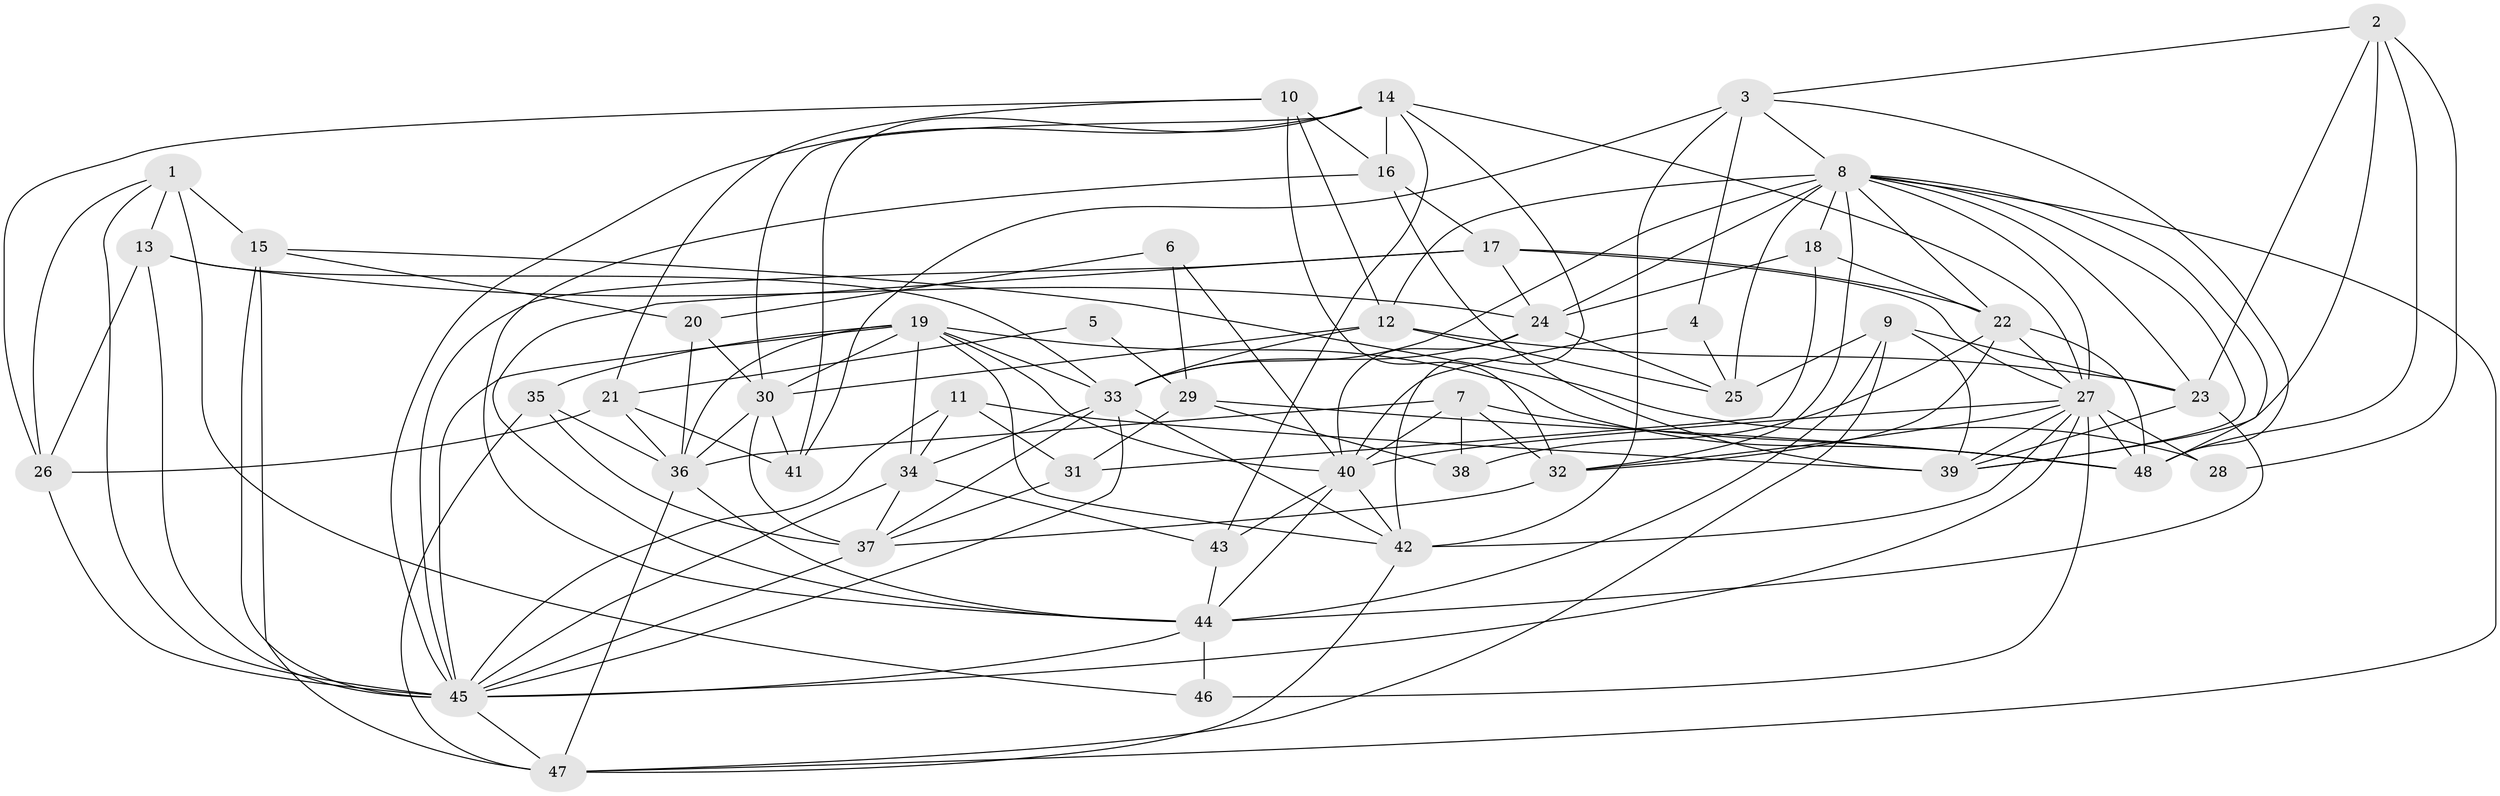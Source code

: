 // original degree distribution, {3: 0.3050847457627119, 4: 0.2542372881355932, 7: 0.03389830508474576, 6: 0.1271186440677966, 2: 0.11016949152542373, 5: 0.1694915254237288}
// Generated by graph-tools (version 1.1) at 2025/37/03/04/25 23:37:05]
// undirected, 48 vertices, 144 edges
graph export_dot {
  node [color=gray90,style=filled];
  1;
  2;
  3;
  4;
  5;
  6;
  7;
  8;
  9;
  10;
  11;
  12;
  13;
  14;
  15;
  16;
  17;
  18;
  19;
  20;
  21;
  22;
  23;
  24;
  25;
  26;
  27;
  28;
  29;
  30;
  31;
  32;
  33;
  34;
  35;
  36;
  37;
  38;
  39;
  40;
  41;
  42;
  43;
  44;
  45;
  46;
  47;
  48;
  1 -- 13 [weight=1.0];
  1 -- 15 [weight=2.0];
  1 -- 26 [weight=1.0];
  1 -- 45 [weight=1.0];
  1 -- 46 [weight=1.0];
  2 -- 3 [weight=1.0];
  2 -- 23 [weight=1.0];
  2 -- 28 [weight=1.0];
  2 -- 39 [weight=1.0];
  2 -- 48 [weight=1.0];
  3 -- 4 [weight=1.0];
  3 -- 8 [weight=1.0];
  3 -- 41 [weight=1.0];
  3 -- 42 [weight=1.0];
  3 -- 48 [weight=1.0];
  4 -- 25 [weight=1.0];
  4 -- 40 [weight=1.0];
  5 -- 21 [weight=1.0];
  5 -- 29 [weight=1.0];
  6 -- 20 [weight=1.0];
  6 -- 29 [weight=1.0];
  6 -- 40 [weight=1.0];
  7 -- 32 [weight=1.0];
  7 -- 36 [weight=1.0];
  7 -- 38 [weight=1.0];
  7 -- 40 [weight=1.0];
  7 -- 48 [weight=2.0];
  8 -- 12 [weight=1.0];
  8 -- 18 [weight=2.0];
  8 -- 22 [weight=1.0];
  8 -- 23 [weight=1.0];
  8 -- 24 [weight=1.0];
  8 -- 25 [weight=1.0];
  8 -- 27 [weight=1.0];
  8 -- 32 [weight=1.0];
  8 -- 33 [weight=1.0];
  8 -- 39 [weight=1.0];
  8 -- 47 [weight=1.0];
  8 -- 48 [weight=1.0];
  9 -- 23 [weight=1.0];
  9 -- 25 [weight=1.0];
  9 -- 39 [weight=1.0];
  9 -- 44 [weight=1.0];
  9 -- 47 [weight=1.0];
  10 -- 12 [weight=1.0];
  10 -- 16 [weight=1.0];
  10 -- 21 [weight=1.0];
  10 -- 26 [weight=1.0];
  10 -- 32 [weight=1.0];
  11 -- 31 [weight=2.0];
  11 -- 34 [weight=1.0];
  11 -- 39 [weight=2.0];
  11 -- 45 [weight=1.0];
  12 -- 23 [weight=1.0];
  12 -- 25 [weight=1.0];
  12 -- 30 [weight=1.0];
  12 -- 33 [weight=1.0];
  13 -- 24 [weight=2.0];
  13 -- 26 [weight=1.0];
  13 -- 33 [weight=2.0];
  13 -- 45 [weight=1.0];
  14 -- 16 [weight=1.0];
  14 -- 27 [weight=1.0];
  14 -- 30 [weight=1.0];
  14 -- 41 [weight=1.0];
  14 -- 42 [weight=1.0];
  14 -- 43 [weight=1.0];
  14 -- 45 [weight=1.0];
  15 -- 20 [weight=1.0];
  15 -- 28 [weight=1.0];
  15 -- 45 [weight=1.0];
  15 -- 47 [weight=1.0];
  16 -- 17 [weight=1.0];
  16 -- 39 [weight=1.0];
  16 -- 44 [weight=1.0];
  17 -- 22 [weight=1.0];
  17 -- 24 [weight=1.0];
  17 -- 27 [weight=1.0];
  17 -- 44 [weight=1.0];
  17 -- 45 [weight=1.0];
  18 -- 22 [weight=1.0];
  18 -- 24 [weight=1.0];
  18 -- 31 [weight=1.0];
  19 -- 30 [weight=2.0];
  19 -- 33 [weight=1.0];
  19 -- 34 [weight=2.0];
  19 -- 35 [weight=1.0];
  19 -- 36 [weight=2.0];
  19 -- 40 [weight=1.0];
  19 -- 42 [weight=1.0];
  19 -- 45 [weight=1.0];
  19 -- 48 [weight=1.0];
  20 -- 30 [weight=1.0];
  20 -- 36 [weight=1.0];
  21 -- 26 [weight=1.0];
  21 -- 36 [weight=1.0];
  21 -- 41 [weight=1.0];
  22 -- 27 [weight=1.0];
  22 -- 32 [weight=1.0];
  22 -- 38 [weight=1.0];
  22 -- 48 [weight=1.0];
  23 -- 39 [weight=1.0];
  23 -- 44 [weight=1.0];
  24 -- 25 [weight=2.0];
  24 -- 33 [weight=1.0];
  24 -- 40 [weight=1.0];
  26 -- 45 [weight=1.0];
  27 -- 28 [weight=1.0];
  27 -- 32 [weight=1.0];
  27 -- 39 [weight=1.0];
  27 -- 40 [weight=1.0];
  27 -- 42 [weight=1.0];
  27 -- 45 [weight=1.0];
  27 -- 46 [weight=1.0];
  27 -- 48 [weight=1.0];
  29 -- 31 [weight=1.0];
  29 -- 38 [weight=1.0];
  29 -- 48 [weight=1.0];
  30 -- 36 [weight=2.0];
  30 -- 37 [weight=1.0];
  30 -- 41 [weight=1.0];
  31 -- 37 [weight=1.0];
  32 -- 37 [weight=1.0];
  33 -- 34 [weight=1.0];
  33 -- 37 [weight=1.0];
  33 -- 42 [weight=1.0];
  33 -- 45 [weight=1.0];
  34 -- 37 [weight=1.0];
  34 -- 43 [weight=1.0];
  34 -- 45 [weight=1.0];
  35 -- 36 [weight=1.0];
  35 -- 37 [weight=2.0];
  35 -- 47 [weight=1.0];
  36 -- 44 [weight=1.0];
  36 -- 47 [weight=1.0];
  37 -- 45 [weight=1.0];
  40 -- 42 [weight=1.0];
  40 -- 43 [weight=1.0];
  40 -- 44 [weight=1.0];
  42 -- 47 [weight=1.0];
  43 -- 44 [weight=1.0];
  44 -- 45 [weight=1.0];
  44 -- 46 [weight=1.0];
  45 -- 47 [weight=1.0];
}
